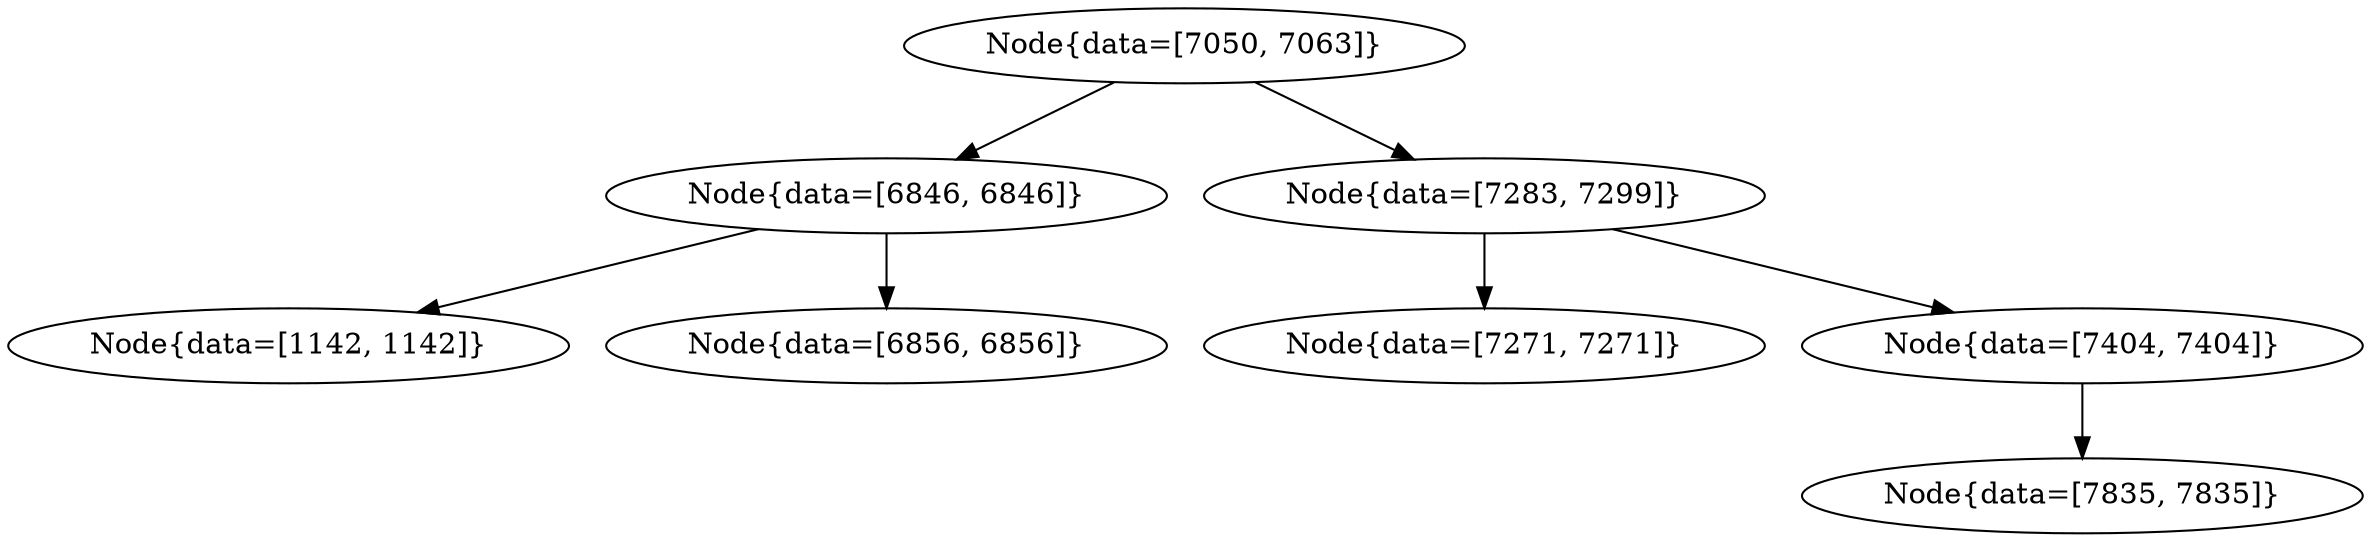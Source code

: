 digraph G{
366712878 [label="Node{data=[7050, 7063]}"]
366712878 -> 975396641
975396641 [label="Node{data=[6846, 6846]}"]
975396641 -> 452373864
452373864 [label="Node{data=[1142, 1142]}"]
975396641 -> 1929586137
1929586137 [label="Node{data=[6856, 6856]}"]
366712878 -> 978372991
978372991 [label="Node{data=[7283, 7299]}"]
978372991 -> 438981443
438981443 [label="Node{data=[7271, 7271]}"]
978372991 -> 899162243
899162243 [label="Node{data=[7404, 7404]}"]
899162243 -> 1600120324
1600120324 [label="Node{data=[7835, 7835]}"]
}